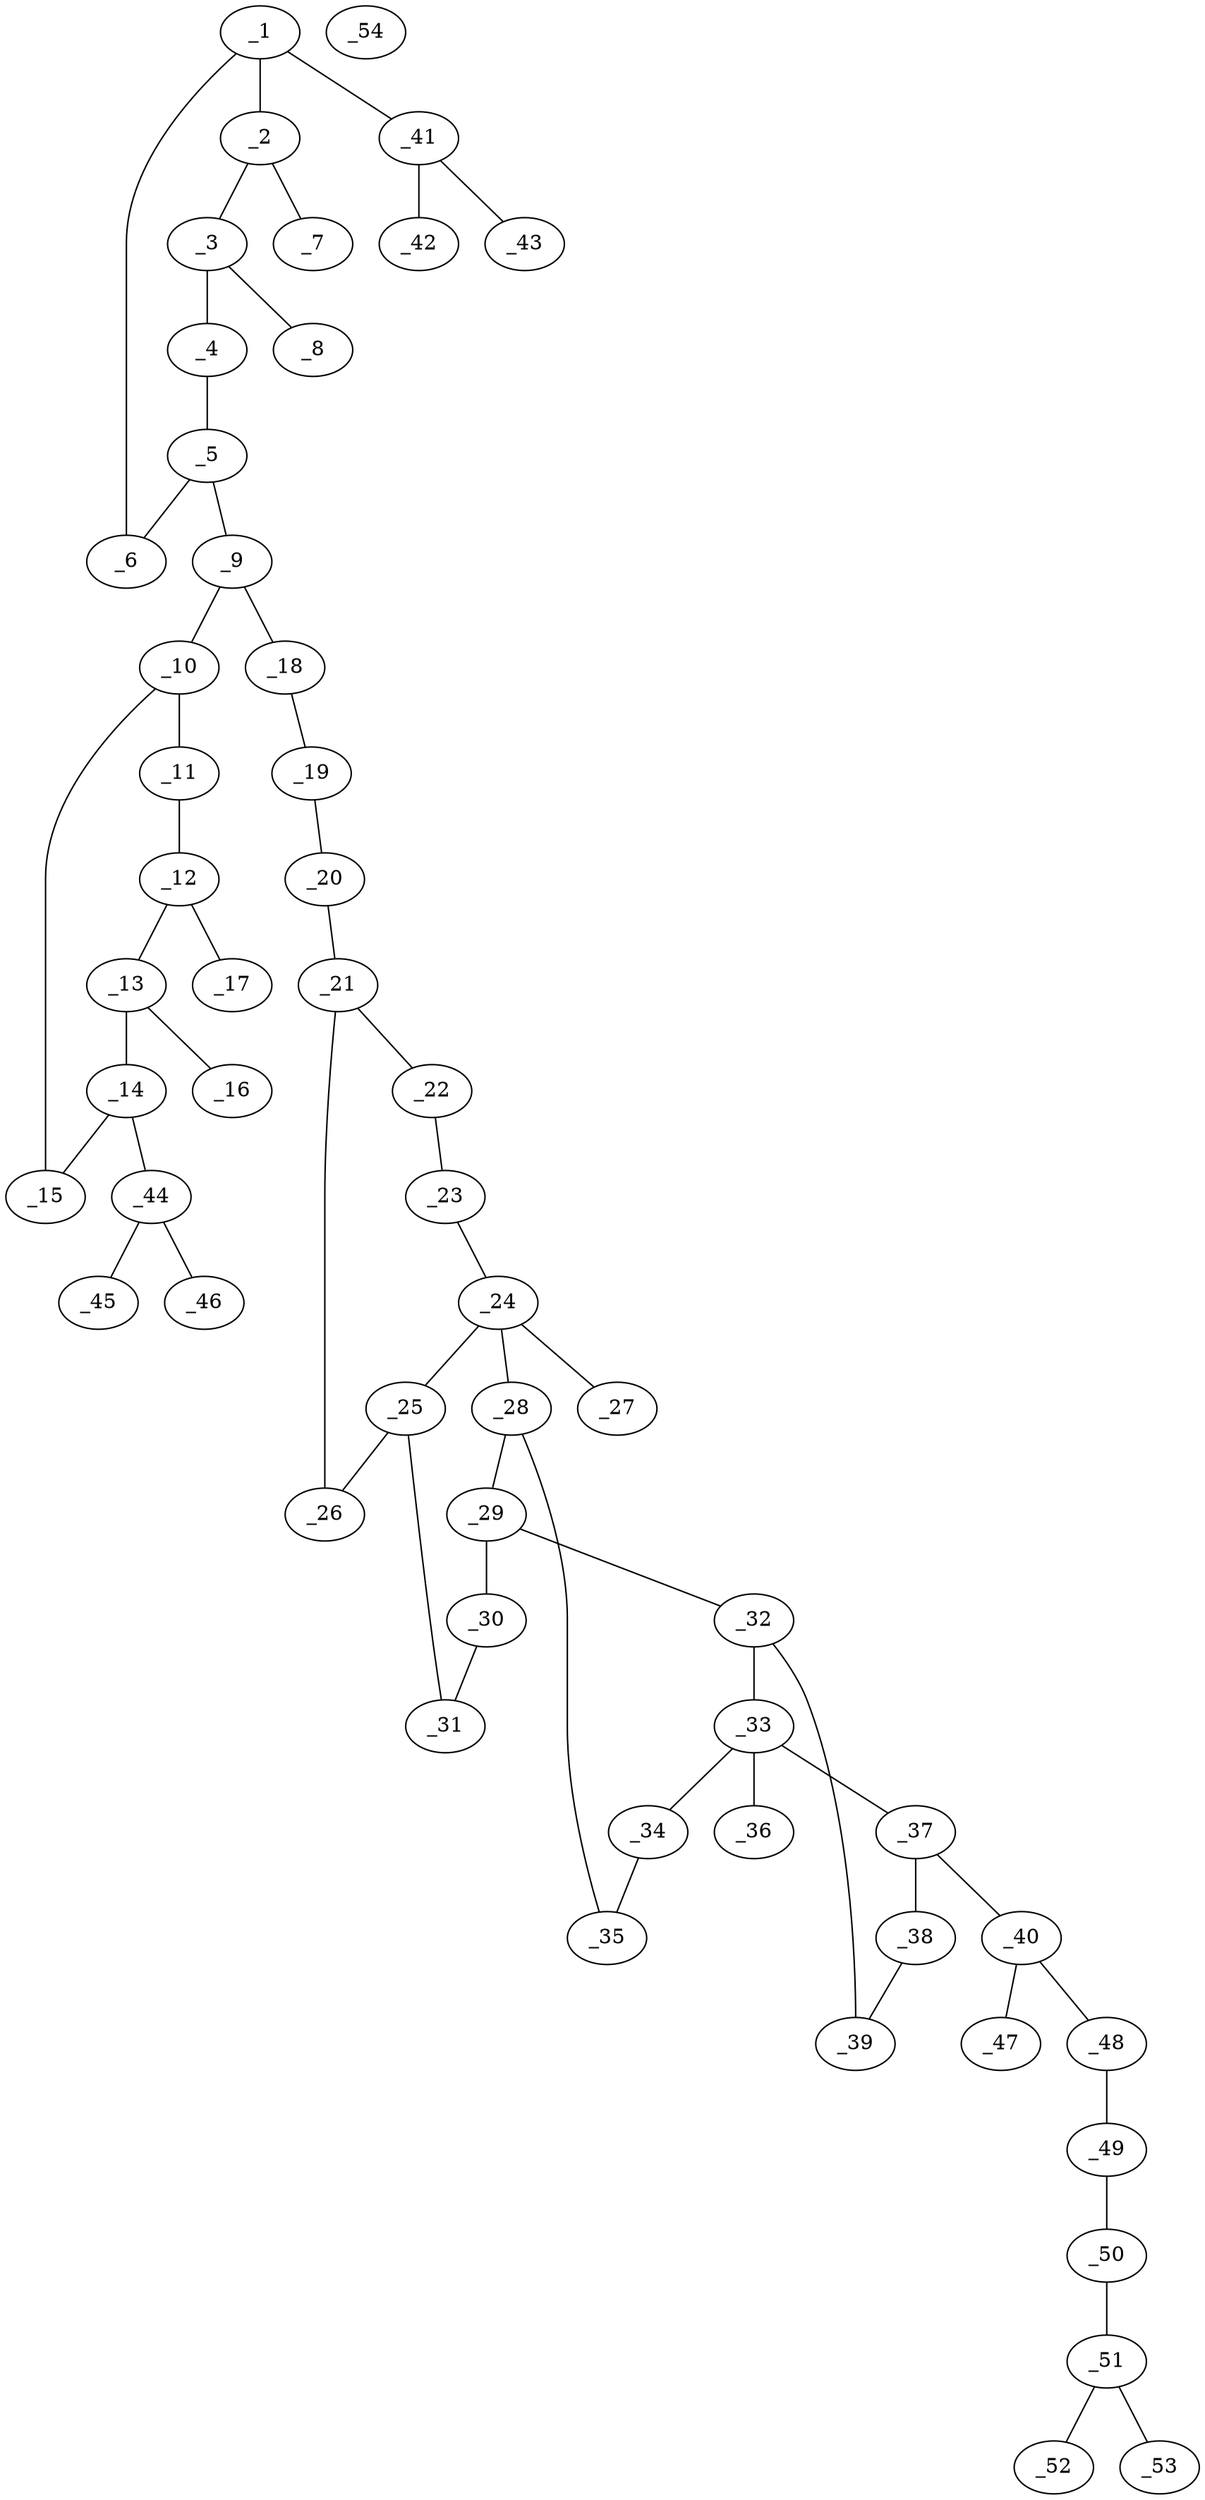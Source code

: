 graph molid640067 {
	_1	 [charge=0,
		chem=1,
		symbol="C  ",
		x="3.7321",
		y="-3.6606"];
	_2	 [charge=0,
		chem=1,
		symbol="C  ",
		x="2.866",
		y="-3.1606"];
	_1 -- _2	 [valence=1];
	_6	 [charge=0,
		chem=1,
		symbol="C  ",
		x="4.5981",
		y="-3.1606"];
	_1 -- _6	 [valence=2];
	_41	 [charge=0,
		chem=1,
		symbol="C  ",
		x="3.7321",
		y="-4.6606"];
	_1 -- _41	 [valence=1];
	_3	 [charge=0,
		chem=1,
		symbol="C  ",
		x="2.866",
		y="-2.1606"];
	_2 -- _3	 [valence=2];
	_7	 [charge=0,
		chem=2,
		symbol="O  ",
		x=2,
		y="-3.6606"];
	_2 -- _7	 [valence=1];
	_4	 [charge=0,
		chem=1,
		symbol="C  ",
		x="3.732",
		y="-1.6606"];
	_3 -- _4	 [valence=1];
	_8	 [charge=0,
		chem=7,
		symbol="Cl ",
		x=2,
		y="-1.6606"];
	_3 -- _8	 [valence=1];
	_5	 [charge=0,
		chem=1,
		symbol="C  ",
		x="4.5981",
		y="-2.1606"];
	_4 -- _5	 [valence=2];
	_5 -- _6	 [valence=1];
	_9	 [charge=0,
		chem=1,
		symbol="C  ",
		x="5.4641",
		y="-1.6606"];
	_5 -- _9	 [valence=1];
	_10	 [charge=0,
		chem=1,
		symbol="C  ",
		x="5.4641",
		y="-0.6606"];
	_9 -- _10	 [valence=1];
	_18	 [charge=0,
		chem=1,
		symbol="C  ",
		x="6.3301",
		y="-2.1606"];
	_9 -- _18	 [valence=2];
	_11	 [charge=0,
		chem=1,
		symbol="C  ",
		x="4.5981",
		y="-0.1606"];
	_10 -- _11	 [valence=1];
	_15	 [charge=0,
		chem=1,
		symbol="C  ",
		x="6.3301",
		y="-0.1606"];
	_10 -- _15	 [valence=2];
	_12	 [charge=0,
		chem=1,
		symbol="C  ",
		x="4.5981",
		y="0.8394"];
	_11 -- _12	 [valence=2];
	_13	 [charge=0,
		chem=1,
		symbol="C  ",
		x="5.4641",
		y="1.3394"];
	_12 -- _13	 [valence=1];
	_17	 [charge=0,
		chem=7,
		symbol="Cl ",
		x="3.732",
		y="1.3394"];
	_12 -- _17	 [valence=1];
	_14	 [charge=0,
		chem=1,
		symbol="C  ",
		x="6.3301",
		y="0.8394"];
	_13 -- _14	 [valence=2];
	_16	 [charge=0,
		chem=2,
		symbol="O  ",
		x="5.4641",
		y="2.3394"];
	_13 -- _16	 [valence=1];
	_14 -- _15	 [valence=1];
	_44	 [charge=0,
		chem=1,
		symbol="C  ",
		x="7.1961",
		y="1.3394"];
	_14 -- _44	 [valence=1];
	_19	 [charge=0,
		chem=1,
		symbol="C  ",
		x="7.1962",
		y="-1.6606"];
	_18 -- _19	 [valence=1];
	_20	 [charge=0,
		chem=1,
		symbol="C  ",
		x="8.0622",
		y="-2.1606"];
	_19 -- _20	 [valence=1];
	_21	 [charge=0,
		chem=1,
		symbol="C  ",
		x="8.9282",
		y="-1.6606"];
	_20 -- _21	 [valence=1];
	_22	 [charge=0,
		chem=1,
		symbol="C  ",
		x="8.9282",
		y="-0.6606"];
	_21 -- _22	 [valence=1];
	_26	 [charge=0,
		chem=1,
		symbol="C  ",
		x="9.7942",
		y="-2.1606"];
	_21 -- _26	 [valence=1];
	_23	 [charge=0,
		chem=1,
		symbol="C  ",
		x="9.7942",
		y="-0.1606"];
	_22 -- _23	 [valence=1];
	_24	 [charge=0,
		chem=1,
		symbol="C  ",
		x="10.6602",
		y="-0.6606"];
	_23 -- _24	 [valence=1];
	_25	 [charge=0,
		chem=1,
		symbol="C  ",
		x="10.6603",
		y="-1.6606"];
	_24 -- _25	 [valence=1];
	_27	 [charge=0,
		chem=1,
		symbol="C  ",
		x="10.6602",
		y="0.3394"];
	_24 -- _27	 [valence=1];
	_28	 [charge=0,
		chem=1,
		symbol="C  ",
		x="11.5263",
		y="-0.1606"];
	_24 -- _28	 [valence=1];
	_25 -- _26	 [valence=1];
	_31	 [charge=0,
		chem=1,
		symbol="C  ",
		x="11.5263",
		y="-2.1606"];
	_25 -- _31	 [valence=1];
	_29	 [charge=0,
		chem=1,
		symbol="C  ",
		x="12.3923",
		y="-0.6606"];
	_28 -- _29	 [valence=1];
	_35	 [charge=0,
		chem=1,
		symbol="C  ",
		x="11.5263",
		y="0.8394"];
	_28 -- _35	 [valence=1];
	_30	 [charge=0,
		chem=1,
		symbol="C  ",
		x="12.3923",
		y="-1.6606"];
	_29 -- _30	 [valence=1];
	_32	 [charge=0,
		chem=1,
		symbol="C  ",
		x="13.2583",
		y="-0.1606"];
	_29 -- _32	 [valence=1];
	_30 -- _31	 [valence=1];
	_33	 [charge=0,
		chem=1,
		symbol="C  ",
		x="13.2583",
		y="0.8394"];
	_32 -- _33	 [valence=1];
	_39	 [charge=0,
		chem=1,
		symbol="C  ",
		x="14.2094",
		y="-0.4696"];
	_32 -- _39	 [valence=1];
	_34	 [charge=0,
		chem=1,
		symbol="C  ",
		x="12.3923",
		y="1.3394"];
	_33 -- _34	 [valence=1];
	_36	 [charge=0,
		chem=1,
		symbol="C  ",
		x="13.2583",
		y="1.8394"];
	_33 -- _36	 [valence=1];
	_37	 [charge=0,
		chem=1,
		symbol="C  ",
		x="14.2094",
		y="1.1485"];
	_33 -- _37	 [valence=1];
	_34 -- _35	 [valence=1];
	_38	 [charge=0,
		chem=1,
		symbol="C  ",
		x="14.7972",
		y="0.3394"];
	_37 -- _38	 [valence=1];
	_40	 [charge=0,
		chem=1,
		symbol="C  ",
		x="14.5184",
		y="2.0995"];
	_37 -- _40	 [valence=1];
	_38 -- _39	 [valence=1];
	_47	 [charge=0,
		chem=1,
		symbol="C  ",
		x="13.8493",
		y="2.8427"];
	_40 -- _47	 [valence=1];
	_48	 [charge=0,
		chem=1,
		symbol="C  ",
		x="15.4965",
		y="2.3074"];
	_40 -- _48	 [valence=1];
	_42	 [charge=0,
		chem=2,
		symbol="O  ",
		x="4.5981",
		y="-5.1606"];
	_41 -- _42	 [valence=2];
	_43	 [charge=0,
		chem=2,
		symbol="O  ",
		x="2.866",
		y="-5.1606"];
	_41 -- _43	 [valence=1];
	_45	 [charge=0,
		chem=2,
		symbol="O  ",
		x="7.1961",
		y="2.3394"];
	_44 -- _45	 [valence=2];
	_46	 [charge=0,
		chem=2,
		symbol="O  ",
		x="8.0622",
		y="0.8394"];
	_44 -- _46	 [valence=1];
	_49	 [charge=0,
		chem=1,
		symbol="C  ",
		x="15.8055",
		y="3.2585"];
	_48 -- _49	 [valence=1];
	_50	 [charge=0,
		chem=1,
		symbol="C  ",
		x="16.7837",
		y="3.4664"];
	_49 -- _50	 [valence=1];
	_51	 [charge=0,
		chem=1,
		symbol="C  ",
		x="17.0927",
		y="4.4175"];
	_50 -- _51	 [valence=1];
	_52	 [charge=0,
		chem=1,
		symbol="C  ",
		x="18.0709",
		y="4.6254"];
	_51 -- _52	 [valence=1];
	_53	 [charge=0,
		chem=1,
		symbol="C  ",
		x="16.4236",
		y="5.1606"];
	_51 -- _53	 [valence=1];
	_54	 [charge=0,
		chem=4,
		symbol="N  ",
		x="20.0709",
		y=0];
}
